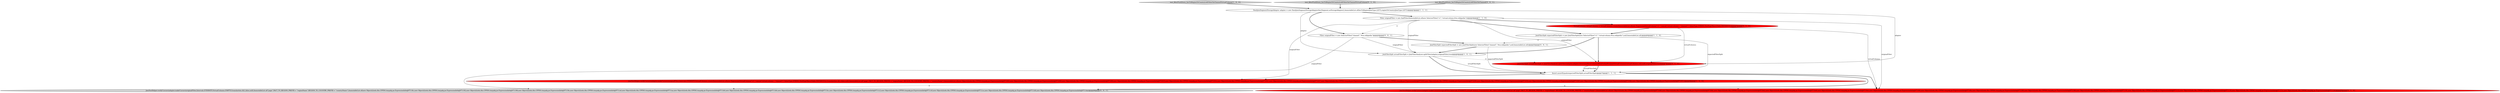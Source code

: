 digraph {
7 [style = filled, label = "JoinTestHelper.verifyCursors(adapter.makeCursors(originalFilter,Intervals.ETERNITY,virtualColumns,Granularities.ALL,false,null),ImmutableList.of(\"page\",FACT_TO_REGION_PREFIX + \"regionName\",REGION_TO_COUNTRY_PREFIX + \"countryName\"),ImmutableList.of(new Object((((edu.fdu.CPPDG.tinypdg.pe.ExpressionInfo@9710d6,new Object((((edu.fdu.CPPDG.tinypdg.pe.ExpressionInfo@9710dc,new Object((((edu.fdu.CPPDG.tinypdg.pe.ExpressionInfo@9710e2,new Object((((edu.fdu.CPPDG.tinypdg.pe.ExpressionInfo@9710e8,new Object((((edu.fdu.CPPDG.tinypdg.pe.ExpressionInfo@9710ee,new Object((((edu.fdu.CPPDG.tinypdg.pe.ExpressionInfo@9710f4,new Object((((edu.fdu.CPPDG.tinypdg.pe.ExpressionInfo@9710fa,new Object((((edu.fdu.CPPDG.tinypdg.pe.ExpressionInfo@971100,new Object((((edu.fdu.CPPDG.tinypdg.pe.ExpressionInfo@971106,new Object((((edu.fdu.CPPDG.tinypdg.pe.ExpressionInfo@97110c,new Object((((edu.fdu.CPPDG.tinypdg.pe.ExpressionInfo@971112,new Object((((edu.fdu.CPPDG.tinypdg.pe.ExpressionInfo@971118,new Object((((edu.fdu.CPPDG.tinypdg.pe.ExpressionInfo@97111e,new Object((((edu.fdu.CPPDG.tinypdg.pe.ExpressionInfo@971124))@@@9@@@['0', '1', '0']", fillcolor = red, shape = ellipse image = "AAA1AAABBB2BBB"];
14 [style = filled, label = "JoinFilterSplit expectedFilterSplit = new JoinFilterSplit(new SelectorFilter(\"channel\",\"#en.wikipedia\"),null,ImmutableList.of())@@@5@@@['0', '0', '1']", fillcolor = white, shape = ellipse image = "AAA0AAABBB3BBB"];
4 [style = filled, label = "JoinFilterSplit actualFilterSplit = JoinFilterAnalyzer.splitFilter(adapter,originalFilter,true)@@@6@@@['1', '0', '1']", fillcolor = white, shape = ellipse image = "AAA0AAABBB1BBB"];
1 [style = filled, label = "Filter originalFilter = new AndFilter(ImmutableList.of(new SelectorFilter(\"v1\",\"virtual-column-#en.wikipedia\")))@@@4@@@['1', '1', '0']", fillcolor = white, shape = ellipse image = "AAA0AAABBB1BBB"];
5 [style = filled, label = "test_filterPushDown_factToRegionToCountryLeftFilterOnChannelVirtualColumn['1', '0', '0']", fillcolor = lightgray, shape = diamond image = "AAA0AAABBB1BBB"];
2 [style = filled, label = "HashJoinSegmentStorageAdapter adapter = new HashJoinSegmentStorageAdapter(factSegment.asStorageAdapter(),ImmutableList.of(factToRegion(JoinType.LEFT),regionToCountry(JoinType.LEFT)))@@@3@@@['1', '1', '1']", fillcolor = white, shape = ellipse image = "AAA0AAABBB1BBB"];
6 [style = filled, label = "JoinTestHelper.verifyCursors(adapter.makeCursors(originalFilter,Intervals.ETERNITY,VirtualColumns.create(ImmutableList.of(new ExpressionVirtualColumn(\"v1\",\"concat('virtual-column-', \"channel\")\",ValueType.STRING,TestExprMacroTable.INSTANCE))),Granularities.ALL,false,null),ImmutableList.of(\"page\",FACT_TO_REGION_PREFIX + \"regionName\",REGION_TO_COUNTRY_PREFIX + \"countryName\"),ImmutableList.of(new Object((((edu.fdu.CPPDG.tinypdg.pe.ExpressionInfo@971003,new Object((((edu.fdu.CPPDG.tinypdg.pe.ExpressionInfo@971009,new Object((((edu.fdu.CPPDG.tinypdg.pe.ExpressionInfo@97100f,new Object((((edu.fdu.CPPDG.tinypdg.pe.ExpressionInfo@971015,new Object((((edu.fdu.CPPDG.tinypdg.pe.ExpressionInfo@97101b,new Object((((edu.fdu.CPPDG.tinypdg.pe.ExpressionInfo@971021,new Object((((edu.fdu.CPPDG.tinypdg.pe.ExpressionInfo@971027,new Object((((edu.fdu.CPPDG.tinypdg.pe.ExpressionInfo@97102d,new Object((((edu.fdu.CPPDG.tinypdg.pe.ExpressionInfo@971033,new Object((((edu.fdu.CPPDG.tinypdg.pe.ExpressionInfo@971039,new Object((((edu.fdu.CPPDG.tinypdg.pe.ExpressionInfo@97103f,new Object((((edu.fdu.CPPDG.tinypdg.pe.ExpressionInfo@971045,new Object((((edu.fdu.CPPDG.tinypdg.pe.ExpressionInfo@97104b,new Object((((edu.fdu.CPPDG.tinypdg.pe.ExpressionInfo@971051))@@@8@@@['1', '0', '0']", fillcolor = red, shape = ellipse image = "AAA1AAABBB1BBB"];
8 [style = filled, label = "JoinFilterSplit actualFilterSplit = JoinFilterAnalyzer.splitFilter(adapter,adapter.determineBaseColumnsWithPreAndPostJoinVirtualColumns(virtualColumns,null,null),originalFilter,true)@@@7@@@['0', '1', '0']", fillcolor = red, shape = ellipse image = "AAA1AAABBB2BBB"];
9 [style = filled, label = "test_filterPushDown_factToRegionToCountryLeftFilterOnChannelVirtualColumn['0', '1', '0']", fillcolor = lightgray, shape = diamond image = "AAA0AAABBB2BBB"];
11 [style = filled, label = "JoinTestHelper.verifyCursors(adapter.makeCursors(originalFilter,Intervals.ETERNITY,VirtualColumns.EMPTY,Granularities.ALL,false,null),ImmutableList.of(\"page\",FACT_TO_REGION_PREFIX + \"regionName\",REGION_TO_COUNTRY_PREFIX + \"countryName\"),ImmutableList.of(new Object((((edu.fdu.CPPDG.tinypdg.pe.ExpressionInfo@97118c,new Object((((edu.fdu.CPPDG.tinypdg.pe.ExpressionInfo@971192,new Object((((edu.fdu.CPPDG.tinypdg.pe.ExpressionInfo@971198,new Object((((edu.fdu.CPPDG.tinypdg.pe.ExpressionInfo@97119e,new Object((((edu.fdu.CPPDG.tinypdg.pe.ExpressionInfo@9711a4,new Object((((edu.fdu.CPPDG.tinypdg.pe.ExpressionInfo@9711aa,new Object((((edu.fdu.CPPDG.tinypdg.pe.ExpressionInfo@9711b0,new Object((((edu.fdu.CPPDG.tinypdg.pe.ExpressionInfo@9711b6,new Object((((edu.fdu.CPPDG.tinypdg.pe.ExpressionInfo@9711bc,new Object((((edu.fdu.CPPDG.tinypdg.pe.ExpressionInfo@9711c2,new Object((((edu.fdu.CPPDG.tinypdg.pe.ExpressionInfo@9711c8,new Object((((edu.fdu.CPPDG.tinypdg.pe.ExpressionInfo@9711ce,new Object((((edu.fdu.CPPDG.tinypdg.pe.ExpressionInfo@9711d4,new Object((((edu.fdu.CPPDG.tinypdg.pe.ExpressionInfo@9711da))@@@8@@@['0', '0', '1']", fillcolor = lightgray, shape = ellipse image = "AAA0AAABBB3BBB"];
10 [style = filled, label = "VirtualColumns virtualColumns = VirtualColumns.create(ImmutableList.of(new ExpressionVirtualColumn(\"v1\",\"concat('virtual-column-', \"channel\")\",ValueType.STRING,TestExprMacroTable.INSTANCE)))@@@5@@@['0', '1', '0']", fillcolor = red, shape = ellipse image = "AAA1AAABBB2BBB"];
12 [style = filled, label = "Filter originalFilter = new SelectorFilter(\"channel\",\"#en.wikipedia\")@@@4@@@['0', '0', '1']", fillcolor = white, shape = ellipse image = "AAA0AAABBB3BBB"];
3 [style = filled, label = "JoinFilterSplit expectedFilterSplit = new JoinFilterSplit(new SelectorFilter(\"v1\",\"virtual-column-#en.wikipedia\"),null,ImmutableList.of())@@@6@@@['1', '1', '0']", fillcolor = white, shape = ellipse image = "AAA0AAABBB1BBB"];
13 [style = filled, label = "test_filterPushDown_factToRegionToCountryLeftFilterOnChannel['0', '0', '1']", fillcolor = lightgray, shape = diamond image = "AAA0AAABBB3BBB"];
0 [style = filled, label = "Assert.assertEquals(expectedFilterSplit,actualFilterSplit)@@@7@@@['1', '1', '1']", fillcolor = white, shape = ellipse image = "AAA0AAABBB1BBB"];
12->11 [style = solid, label="originalFilter"];
8->0 [style = solid, label="actualFilterSplit"];
0->6 [style = bold, label=""];
9->2 [style = bold, label=""];
2->1 [style = bold, label=""];
2->4 [style = solid, label="adapter"];
14->0 [style = solid, label="expectedFilterSplit"];
6->7 [style = dashed, label="0"];
6->11 [style = dashed, label="0"];
1->3 [style = bold, label=""];
3->0 [style = solid, label="expectedFilterSplit"];
0->11 [style = bold, label=""];
10->3 [style = bold, label=""];
2->8 [style = solid, label="adapter"];
10->8 [style = solid, label="virtualColumns"];
1->7 [style = solid, label="originalFilter"];
3->4 [style = bold, label=""];
2->12 [style = bold, label=""];
4->0 [style = bold, label=""];
0->7 [style = bold, label=""];
8->0 [style = bold, label=""];
1->12 [style = dashed, label="0"];
5->2 [style = bold, label=""];
1->6 [style = solid, label="originalFilter"];
1->4 [style = solid, label="originalFilter"];
3->8 [style = bold, label=""];
12->14 [style = bold, label=""];
13->2 [style = bold, label=""];
4->8 [style = dashed, label="0"];
3->14 [style = dashed, label="0"];
12->4 [style = solid, label="originalFilter"];
1->10 [style = bold, label=""];
10->7 [style = solid, label="virtualColumns"];
4->0 [style = solid, label="actualFilterSplit"];
14->4 [style = bold, label=""];
1->8 [style = solid, label="originalFilter"];
}
